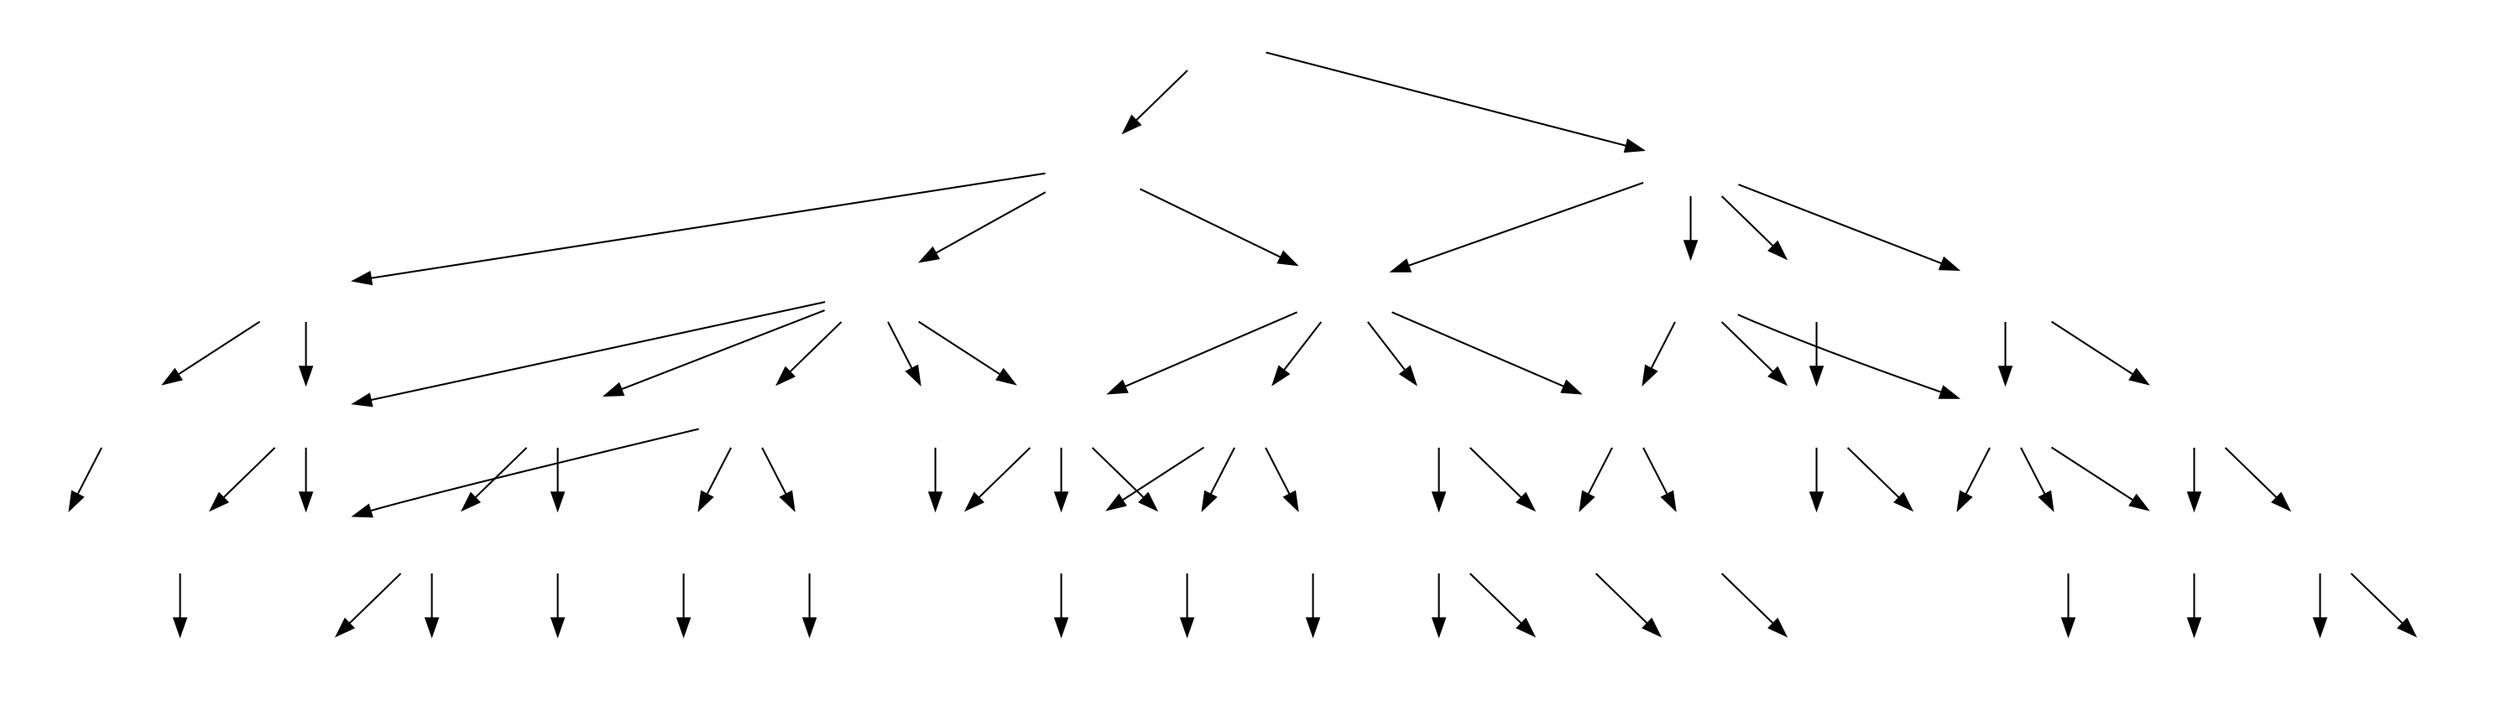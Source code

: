 digraph {
  labelloc="b";
  1 -> {
      11;
      12;
    };
  11 -> {
      111;
      112;
      113;
    };
  12 -> {
      113;
      122;
      123;
      124;
    };
  111 -> {
      1111;
      1112;
      1131;
      1113;
      1114;
    };
  112 -> {
      1112;
      1122;
    };
  113 -> {
      1131;
      1132;
      1133;
      1221;
    };
  123 -> {
      1224;
    };
  122 -> {
      1221;
      1223;
      1224;
    };
  124 -> {
      1223;
      1241;
    };
  1111 -> {
      11111;
      11112;
      11113;
    };
  1112 -> {
      11113;
      11122;
    };
  1113 -> {
      11131;
      11132;
    };
  1114 -> 11141;
  1122 -> 11222;
  1221 -> 11331;
  1221 -> 12212;
  1131 -> {
      11311;
      11312;
      11141;
    };
  1132 -> {
      11321;
      11311;
      11312;
    };
  1133 -> {
      11331;
      11332;
    };
  1223 -> {
      12231;
      12232;
      12234;
    };
  1224 -> {
      12241;
      12232;
    };
  1241 -> {
      12234;
      12412;
    };
  11111 -> 111111;
  11112 -> 111121;
  11122 -> 111221;
  11311 -> {
      113111;
    };
  11312 -> 113121;
  11321 -> 113211;
  11331 -> 113311;
  11332 -> {
      113321;
      113322;
    };
  12212 -> 122121;
  12231 -> 122311;
  12234 -> 122341;
  12412 -> {
      124121;
      124122;
    };
  11131 -> {
      111311;
      111312;
    };
  11132 -> 111321;
  1 [label="", shape="plaintext", image="1.png"];
  11 [label="", shape="plaintext", image="11.png"];
  111 [label="", shape="plaintext", image="111.png"];
  1111 [label="", shape="plaintext", image="1111.png"];
  1113 [label="", shape="plaintext", image="1113.png"];
  1114 [label="", shape="plaintext", image="1114.png"];
  11141 [label="", shape="plaintext", image="11141.png"];
  11131 [label="", shape="plaintext", image="11131.png"];
  11132 [label="", shape="plaintext", image="11132.png"];
  111321 [label="", shape="plaintext", image="111321.png"];
  111311 [label="", shape="plaintext", image="111311.png"];
  111312 [label="", shape="plaintext", image="111312.png"];
  11111 [label="", shape="plaintext", image="11111.png"];
  111111 [label="", shape="plaintext", image="111111.png"];
  11112 [label="", shape="plaintext", image="11112.png"];
  111121 [label="", shape="plaintext", image="111121.png"];
  11113 [label="", shape="plaintext", image="11113.png"];
  1112 [label="", shape="plaintext", image="1112.png"];
  11122 [label="", shape="plaintext", image="11122.png"];
  111221 [label="", shape="plaintext", image="111221.png"];
  112 [label="", shape="plaintext", image="112.png"];
  1122 [label="", shape="plaintext", image="1122.png"];
  11222 [label="", shape="plaintext", image="11222X.png"];
  113 [label="", shape="plaintext", image="113.png"];
  1131 [label="", shape="plaintext", image="1131.png"];
  11311 [label="", shape="plaintext", image="11311.png"];
  113111 [label="", shape="plaintext", image="113111.png"];
  11312 [label="", shape="plaintext", image="11312.png"];
  113121 [label="", shape="plaintext", image="113121.png"];
  1132 [label="", shape="plaintext", image="1132.png"];
  11321 [label="", shape="plaintext", image="11321.png"];
  113211 [label="", shape="plaintext", image="113211.png"];
  1133 [label="", shape="plaintext", image="1133.png"];
  11332 [label="", shape="plaintext", image="11332.png"];
  113321 [label="", shape="plaintext", image="113321.png"];
  113322 [label="", shape="plaintext", image="113322.png"];
  11331 [label="", shape="plaintext", image="11331.png"];
  113311 [label="", shape="plaintext", image="113311.png"];
  12 [label="", shape="plaintext", image="12.png"];
  122 [label="", shape="plaintext", image="122.png"];
  1221 [label="", shape="plaintext", image="1221.png"];
  12212 [label="", shape="plaintext", image="12212.png"];
  122121 [label="", shape="plaintext", image="122121.png"];
  1224 [label="", shape="plaintext", image="1224.png"];
  12241 [label="", shape="plaintext", image="12241.png"];
  1223 [label="", shape="plaintext", image="1223.png"];
  12231 [label="", shape="plaintext", image="12231.png"];
  122311 [label="", shape="plaintext", image="122311.png"];
  12232 [label="", shape="plaintext", image="12232.png"];
  123 [label="", shape="plaintext", image="123.png"];
  124 [label="", shape="plaintext", image="124.png"];
  1241 [label="", shape="plaintext", image="1241.png"];
  12412 [label="", shape="plaintext", image="12412.png"];
  124121 [label="", shape="plaintext", image="124121.png"];
  12234 [label="", shape="plaintext", image="12234.png"];
  122341 [label="", shape="plaintext", image="122341.png"];
  124122 [label="", shape="plaintext", image="124122.png"];
}
